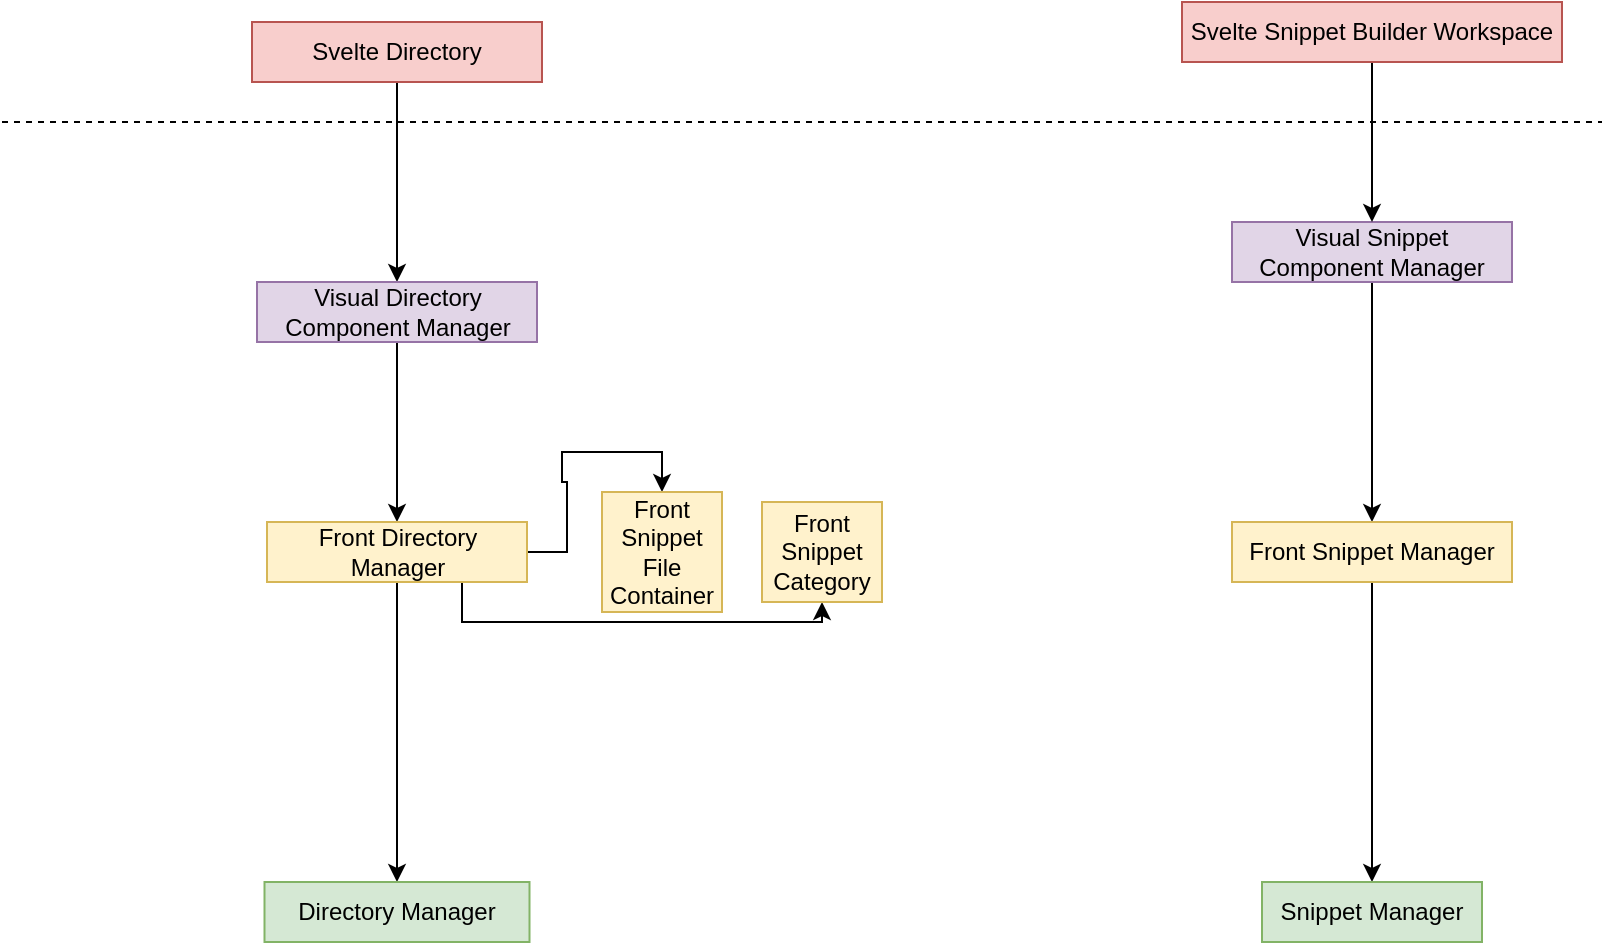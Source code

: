 <mxfile version="24.5.2" type="device">
  <diagram name="Page-1" id="EDObBCEe3gl5GURuQ94F">
    <mxGraphModel dx="1364" dy="759" grid="1" gridSize="10" guides="1" tooltips="1" connect="1" arrows="1" fold="1" page="1" pageScale="1" pageWidth="850" pageHeight="1100" math="0" shadow="0">
      <root>
        <mxCell id="0" />
        <mxCell id="1" parent="0" />
        <mxCell id="V0KERmd7NiDZv7qhYxzO-1" value="" style="endArrow=none;dashed=1;html=1;rounded=0;" edge="1" parent="1">
          <mxGeometry width="50" height="50" relative="1" as="geometry">
            <mxPoint x="40" y="200" as="sourcePoint" />
            <mxPoint x="840" y="200" as="targetPoint" />
          </mxGeometry>
        </mxCell>
        <mxCell id="V0KERmd7NiDZv7qhYxzO-21" style="edgeStyle=orthogonalEdgeStyle;rounded=0;orthogonalLoop=1;jettySize=auto;html=1;exitX=0.5;exitY=1;exitDx=0;exitDy=0;entryX=0.5;entryY=0;entryDx=0;entryDy=0;" edge="1" parent="1" source="V0KERmd7NiDZv7qhYxzO-2" target="V0KERmd7NiDZv7qhYxzO-4">
          <mxGeometry relative="1" as="geometry" />
        </mxCell>
        <mxCell id="V0KERmd7NiDZv7qhYxzO-2" value="Svelte Directory" style="text;strokeColor=#b85450;align=center;fillColor=#f8cecc;html=1;verticalAlign=middle;whiteSpace=wrap;rounded=0;" vertex="1" parent="1">
          <mxGeometry x="165" y="150" width="145" height="30" as="geometry" />
        </mxCell>
        <mxCell id="V0KERmd7NiDZv7qhYxzO-24" style="edgeStyle=orthogonalEdgeStyle;rounded=0;orthogonalLoop=1;jettySize=auto;html=1;exitX=0.5;exitY=1;exitDx=0;exitDy=0;entryX=0.5;entryY=0;entryDx=0;entryDy=0;" edge="1" parent="1" source="V0KERmd7NiDZv7qhYxzO-4" target="V0KERmd7NiDZv7qhYxzO-10">
          <mxGeometry relative="1" as="geometry" />
        </mxCell>
        <mxCell id="V0KERmd7NiDZv7qhYxzO-4" value="Visual Directory Component Manager" style="text;html=1;align=center;verticalAlign=middle;whiteSpace=wrap;rounded=0;fillColor=#e1d5e7;strokeColor=#9673a6;" vertex="1" parent="1">
          <mxGeometry x="167.5" y="280" width="140" height="30" as="geometry" />
        </mxCell>
        <mxCell id="V0KERmd7NiDZv7qhYxzO-23" style="edgeStyle=orthogonalEdgeStyle;rounded=0;orthogonalLoop=1;jettySize=auto;html=1;exitX=0.5;exitY=1;exitDx=0;exitDy=0;entryX=0.5;entryY=0;entryDx=0;entryDy=0;" edge="1" parent="1" source="V0KERmd7NiDZv7qhYxzO-5" target="V0KERmd7NiDZv7qhYxzO-9">
          <mxGeometry relative="1" as="geometry" />
        </mxCell>
        <mxCell id="V0KERmd7NiDZv7qhYxzO-5" value="Visual Snippet Component Manager" style="text;html=1;align=center;verticalAlign=middle;whiteSpace=wrap;rounded=0;fillColor=#e1d5e7;strokeColor=#9673a6;" vertex="1" parent="1">
          <mxGeometry x="655" y="250" width="140" height="30" as="geometry" />
        </mxCell>
        <mxCell id="V0KERmd7NiDZv7qhYxzO-22" style="edgeStyle=orthogonalEdgeStyle;rounded=0;orthogonalLoop=1;jettySize=auto;html=1;exitX=0.5;exitY=1;exitDx=0;exitDy=0;entryX=0.5;entryY=0;entryDx=0;entryDy=0;" edge="1" parent="1" source="V0KERmd7NiDZv7qhYxzO-6" target="V0KERmd7NiDZv7qhYxzO-5">
          <mxGeometry relative="1" as="geometry" />
        </mxCell>
        <mxCell id="V0KERmd7NiDZv7qhYxzO-6" value="Svelte Snippet Builder Workspace" style="text;html=1;align=center;verticalAlign=middle;whiteSpace=wrap;rounded=0;fillColor=#f8cecc;strokeColor=#b85450;" vertex="1" parent="1">
          <mxGeometry x="630" y="140" width="190" height="30" as="geometry" />
        </mxCell>
        <mxCell id="V0KERmd7NiDZv7qhYxzO-26" style="edgeStyle=orthogonalEdgeStyle;rounded=0;orthogonalLoop=1;jettySize=auto;html=1;exitX=0.5;exitY=1;exitDx=0;exitDy=0;entryX=0.5;entryY=0;entryDx=0;entryDy=0;" edge="1" parent="1" source="V0KERmd7NiDZv7qhYxzO-9" target="V0KERmd7NiDZv7qhYxzO-16">
          <mxGeometry relative="1" as="geometry" />
        </mxCell>
        <mxCell id="V0KERmd7NiDZv7qhYxzO-9" value="Front Snippet Manager" style="text;html=1;align=center;verticalAlign=middle;whiteSpace=wrap;rounded=0;fillColor=#fff2cc;strokeColor=#d6b656;" vertex="1" parent="1">
          <mxGeometry x="655" y="400" width="140" height="30" as="geometry" />
        </mxCell>
        <mxCell id="V0KERmd7NiDZv7qhYxzO-25" style="edgeStyle=orthogonalEdgeStyle;rounded=0;orthogonalLoop=1;jettySize=auto;html=1;exitX=0.5;exitY=1;exitDx=0;exitDy=0;entryX=0.5;entryY=0;entryDx=0;entryDy=0;" edge="1" parent="1" source="V0KERmd7NiDZv7qhYxzO-10" target="V0KERmd7NiDZv7qhYxzO-15">
          <mxGeometry relative="1" as="geometry" />
        </mxCell>
        <mxCell id="V0KERmd7NiDZv7qhYxzO-29" style="edgeStyle=orthogonalEdgeStyle;rounded=0;orthogonalLoop=1;jettySize=auto;html=1;exitX=1;exitY=0.5;exitDx=0;exitDy=0;entryX=0.5;entryY=0;entryDx=0;entryDy=0;" edge="1" parent="1" source="V0KERmd7NiDZv7qhYxzO-10" target="V0KERmd7NiDZv7qhYxzO-27">
          <mxGeometry relative="1" as="geometry" />
        </mxCell>
        <mxCell id="V0KERmd7NiDZv7qhYxzO-30" style="edgeStyle=orthogonalEdgeStyle;rounded=0;orthogonalLoop=1;jettySize=auto;html=1;exitX=0.75;exitY=1;exitDx=0;exitDy=0;entryX=0.5;entryY=1;entryDx=0;entryDy=0;" edge="1" parent="1" source="V0KERmd7NiDZv7qhYxzO-10" target="V0KERmd7NiDZv7qhYxzO-28">
          <mxGeometry relative="1" as="geometry" />
        </mxCell>
        <mxCell id="V0KERmd7NiDZv7qhYxzO-10" value="Front Directory Manager" style="text;html=1;align=center;verticalAlign=middle;whiteSpace=wrap;rounded=0;fillColor=#fff2cc;strokeColor=#d6b656;" vertex="1" parent="1">
          <mxGeometry x="172.5" y="400" width="130" height="30" as="geometry" />
        </mxCell>
        <mxCell id="V0KERmd7NiDZv7qhYxzO-15" value="Directory Manager" style="text;html=1;align=center;verticalAlign=middle;whiteSpace=wrap;rounded=0;fillColor=#d5e8d4;strokeColor=#82b366;" vertex="1" parent="1">
          <mxGeometry x="171.25" y="580" width="132.5" height="30" as="geometry" />
        </mxCell>
        <mxCell id="V0KERmd7NiDZv7qhYxzO-16" value="Snippet Manager" style="text;html=1;align=center;verticalAlign=middle;whiteSpace=wrap;rounded=0;fillColor=#d5e8d4;strokeColor=#82b366;" vertex="1" parent="1">
          <mxGeometry x="670" y="580" width="110" height="30" as="geometry" />
        </mxCell>
        <mxCell id="V0KERmd7NiDZv7qhYxzO-27" value="Front Snippet File Container" style="text;html=1;align=center;verticalAlign=middle;whiteSpace=wrap;rounded=0;fillColor=#fff2cc;strokeColor=#d6b656;" vertex="1" parent="1">
          <mxGeometry x="340" y="385" width="60" height="60" as="geometry" />
        </mxCell>
        <mxCell id="V0KERmd7NiDZv7qhYxzO-28" value="Front Snippet Category" style="text;html=1;align=center;verticalAlign=middle;whiteSpace=wrap;rounded=0;fillColor=#fff2cc;strokeColor=#d6b656;" vertex="1" parent="1">
          <mxGeometry x="420" y="390" width="60" height="50" as="geometry" />
        </mxCell>
      </root>
    </mxGraphModel>
  </diagram>
</mxfile>
